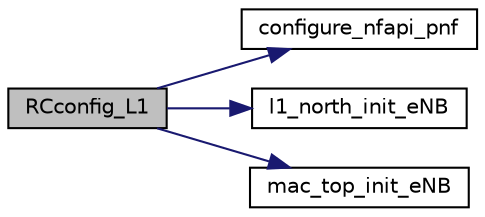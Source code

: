digraph "RCconfig_L1"
{
 // LATEX_PDF_SIZE
  edge [fontname="Helvetica",fontsize="10",labelfontname="Helvetica",labelfontsize="10"];
  node [fontname="Helvetica",fontsize="10",shape=record];
  rankdir="LR";
  Node1 [label="RCconfig_L1",height=0.2,width=0.4,color="black", fillcolor="grey75", style="filled", fontcolor="black",tooltip=" "];
  Node1 -> Node2 [color="midnightblue",fontsize="10",style="solid",fontname="Helvetica"];
  Node2 [label="configure_nfapi_pnf",height=0.2,width=0.4,color="black", fillcolor="white", style="filled",URL="$phy__stub__UE_8c.html#a8efa96c6ac7c3f4021df0182b46ec095",tooltip=" "];
  Node1 -> Node3 [color="midnightblue",fontsize="10",style="solid",fontname="Helvetica"];
  Node3 [label="l1_north_init_eNB",height=0.2,width=0.4,color="black", fillcolor="white", style="filled",URL="$phy__stub__UE_8c.html#a118d7493b79eca11eadef96fa7d10eaa",tooltip=" "];
  Node1 -> Node4 [color="midnightblue",fontsize="10",style="solid",fontname="Helvetica"];
  Node4 [label="mac_top_init_eNB",height=0.2,width=0.4,color="black", fillcolor="white", style="filled",URL="$config_8c.html#a7b366a80fdb7f92ef5b4418560f2c330",tooltip=" "];
}
